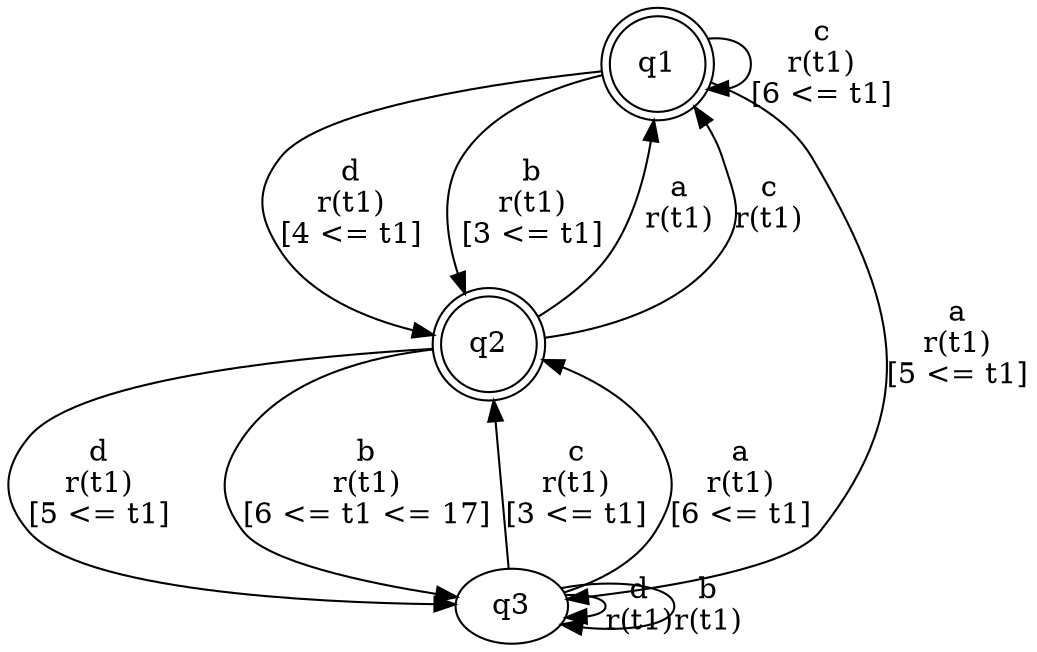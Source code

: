 digraph "tests_1/test126/solution501/solution" {
	q1[label=q1 shape=doublecircle]
	q2[label=q2 shape=doublecircle]
	q3[label=q3]
	q1 -> q2[label="d\nr(t1)\n[4 <= t1]"]
	q2 -> q1[label="a\nr(t1)\n"]
	q2 -> q1[label="c\nr(t1)\n"]
	q2 -> q3[label="d\nr(t1)\n[5 <= t1]"]
	q3 -> q2[label="c\nr(t1)\n[3 <= t1]"]
	q3 -> q3[label="d\nr(t1)\n"]
	q3 -> q2[label="a\nr(t1)\n[6 <= t1]"]
	q3 -> q3[label="b\nr(t1)\n"]
	q2 -> q3[label="b\nr(t1)\n[6 <= t1 <= 17]"]
	q1 -> q1[label="c\nr(t1)\n[6 <= t1]"]
	q1 -> q3[label="a\nr(t1)\n[5 <= t1]"]
	q1 -> q2[label="b\nr(t1)\n[3 <= t1]"]
}
